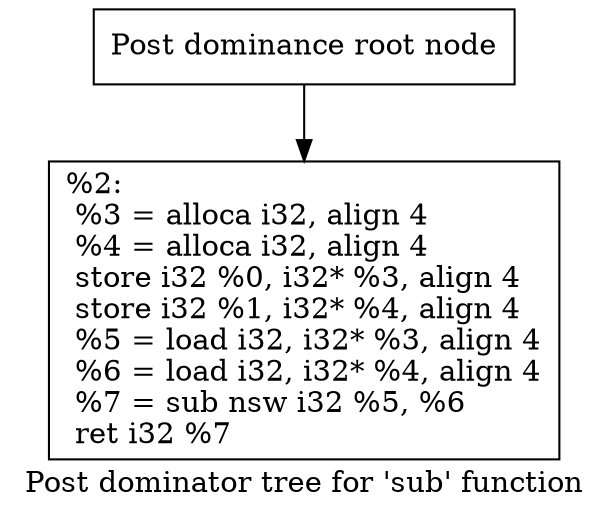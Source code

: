 digraph "Post dominator tree for 'sub' function" {
	label="Post dominator tree for 'sub' function";

	Node0x5633dc544ac0 [shape=record,label="{Post dominance root node}"];
	Node0x5633dc544ac0 -> Node0x5633dc5449f0;
	Node0x5633dc5449f0 [shape=record,label="{%2:\l  %3 = alloca i32, align 4\l  %4 = alloca i32, align 4\l  store i32 %0, i32* %3, align 4\l  store i32 %1, i32* %4, align 4\l  %5 = load i32, i32* %3, align 4\l  %6 = load i32, i32* %4, align 4\l  %7 = sub nsw i32 %5, %6\l  ret i32 %7\l}"];
}
